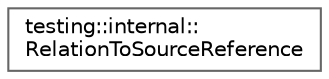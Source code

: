 digraph "Gráfico de jerarquía de clases"
{
 // LATEX_PDF_SIZE
  bgcolor="transparent";
  edge [fontname=Helvetica,fontsize=10,labelfontname=Helvetica,labelfontsize=10];
  node [fontname=Helvetica,fontsize=10,shape=box,height=0.2,width=0.4];
  rankdir="LR";
  Node0 [id="Node000000",label="testing::internal::\lRelationToSourceReference",height=0.2,width=0.4,color="grey40", fillcolor="white", style="filled",URL="$structtesting_1_1internal_1_1_relation_to_source_reference.html",tooltip=" "];
}
